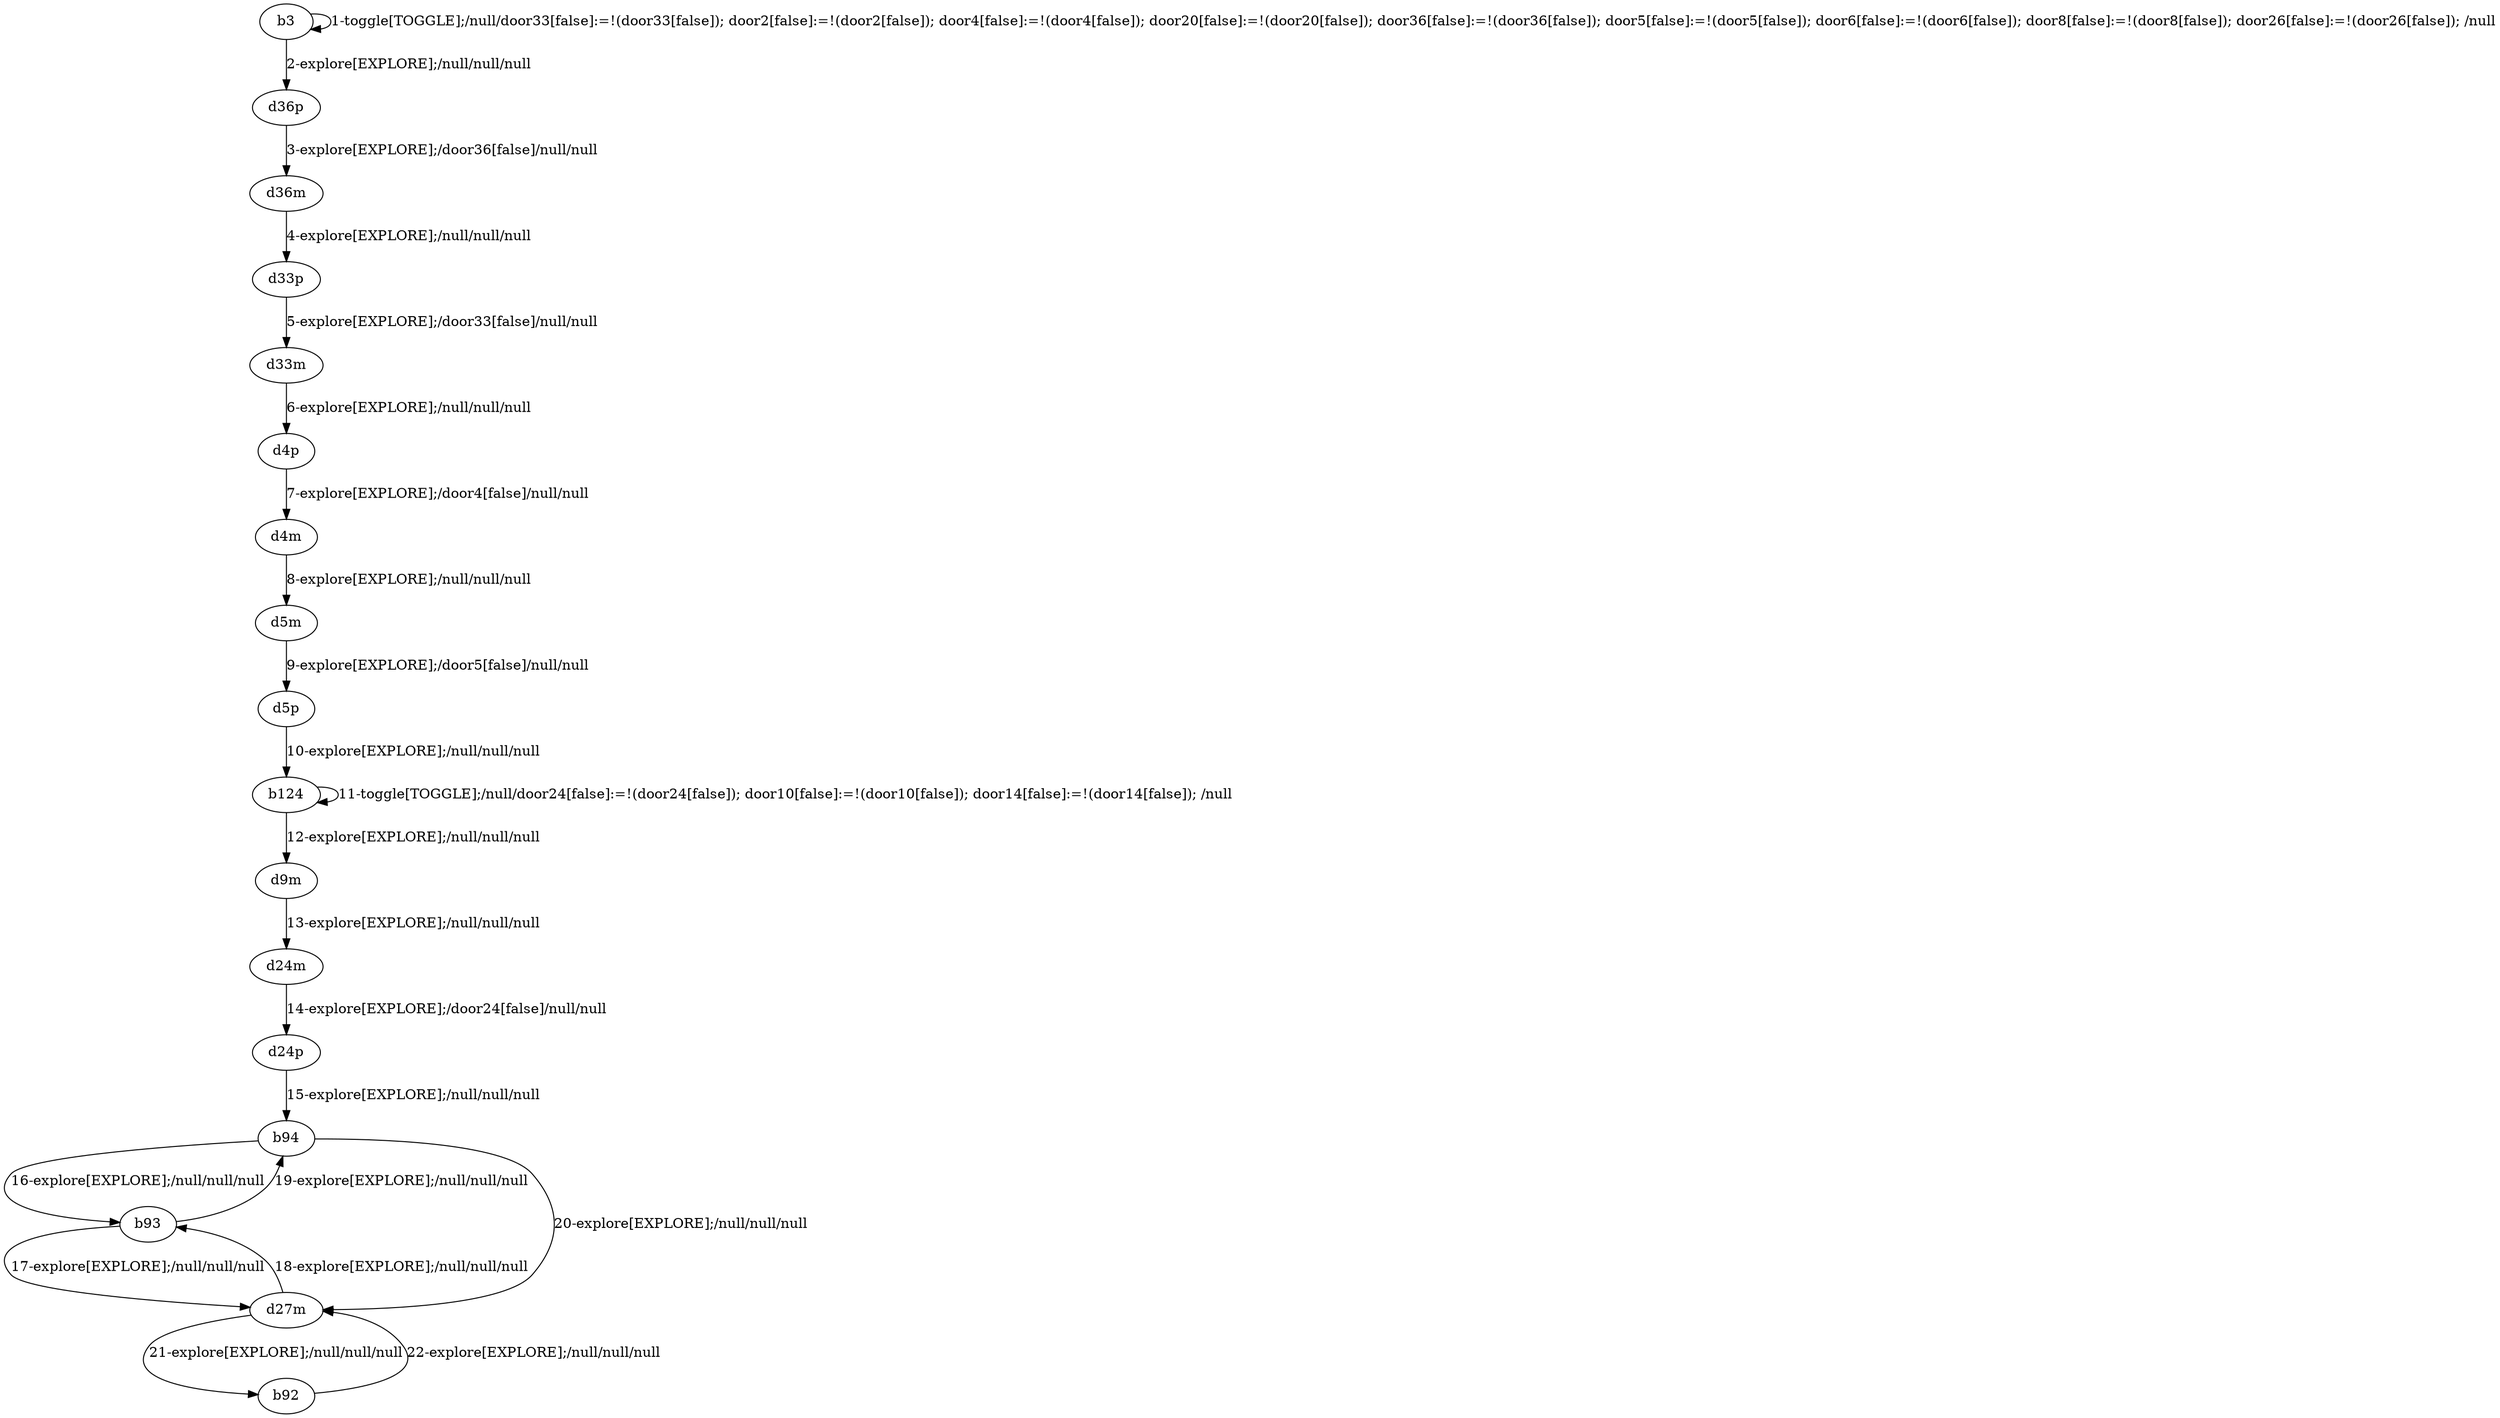 # Total number of goals covered by this test: 4
# b93 --> b94
# b92 --> d27m
# b94 --> d27m
# d27m --> b92

digraph g {
"b3" -> "b3" [label = "1-toggle[TOGGLE];/null/door33[false]:=!(door33[false]); door2[false]:=!(door2[false]); door4[false]:=!(door4[false]); door20[false]:=!(door20[false]); door36[false]:=!(door36[false]); door5[false]:=!(door5[false]); door6[false]:=!(door6[false]); door8[false]:=!(door8[false]); door26[false]:=!(door26[false]); /null"];
"b3" -> "d36p" [label = "2-explore[EXPLORE];/null/null/null"];
"d36p" -> "d36m" [label = "3-explore[EXPLORE];/door36[false]/null/null"];
"d36m" -> "d33p" [label = "4-explore[EXPLORE];/null/null/null"];
"d33p" -> "d33m" [label = "5-explore[EXPLORE];/door33[false]/null/null"];
"d33m" -> "d4p" [label = "6-explore[EXPLORE];/null/null/null"];
"d4p" -> "d4m" [label = "7-explore[EXPLORE];/door4[false]/null/null"];
"d4m" -> "d5m" [label = "8-explore[EXPLORE];/null/null/null"];
"d5m" -> "d5p" [label = "9-explore[EXPLORE];/door5[false]/null/null"];
"d5p" -> "b124" [label = "10-explore[EXPLORE];/null/null/null"];
"b124" -> "b124" [label = "11-toggle[TOGGLE];/null/door24[false]:=!(door24[false]); door10[false]:=!(door10[false]); door14[false]:=!(door14[false]); /null"];
"b124" -> "d9m" [label = "12-explore[EXPLORE];/null/null/null"];
"d9m" -> "d24m" [label = "13-explore[EXPLORE];/null/null/null"];
"d24m" -> "d24p" [label = "14-explore[EXPLORE];/door24[false]/null/null"];
"d24p" -> "b94" [label = "15-explore[EXPLORE];/null/null/null"];
"b94" -> "b93" [label = "16-explore[EXPLORE];/null/null/null"];
"b93" -> "d27m" [label = "17-explore[EXPLORE];/null/null/null"];
"d27m" -> "b93" [label = "18-explore[EXPLORE];/null/null/null"];
"b93" -> "b94" [label = "19-explore[EXPLORE];/null/null/null"];
"b94" -> "d27m" [label = "20-explore[EXPLORE];/null/null/null"];
"d27m" -> "b92" [label = "21-explore[EXPLORE];/null/null/null"];
"b92" -> "d27m" [label = "22-explore[EXPLORE];/null/null/null"];
}